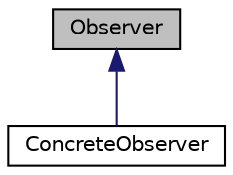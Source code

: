 digraph "Observer"
{
 // LATEX_PDF_SIZE
  edge [fontname="Helvetica",fontsize="10",labelfontname="Helvetica",labelfontsize="10"];
  node [fontname="Helvetica",fontsize="10",shape=record];
  Node1 [label="Observer",height=0.2,width=0.4,color="black", fillcolor="grey75", style="filled", fontcolor="black",tooltip="Interface for the Observer in the Observer design pattern."];
  Node1 -> Node2 [dir="back",color="midnightblue",fontsize="10",style="solid",fontname="Helvetica"];
  Node2 [label="ConcreteObserver",height=0.2,width=0.4,color="black", fillcolor="white", style="filled",URL="$classConcreteObserver.html",tooltip="Represents a specific observer that reacts to changes in the observable."];
}
